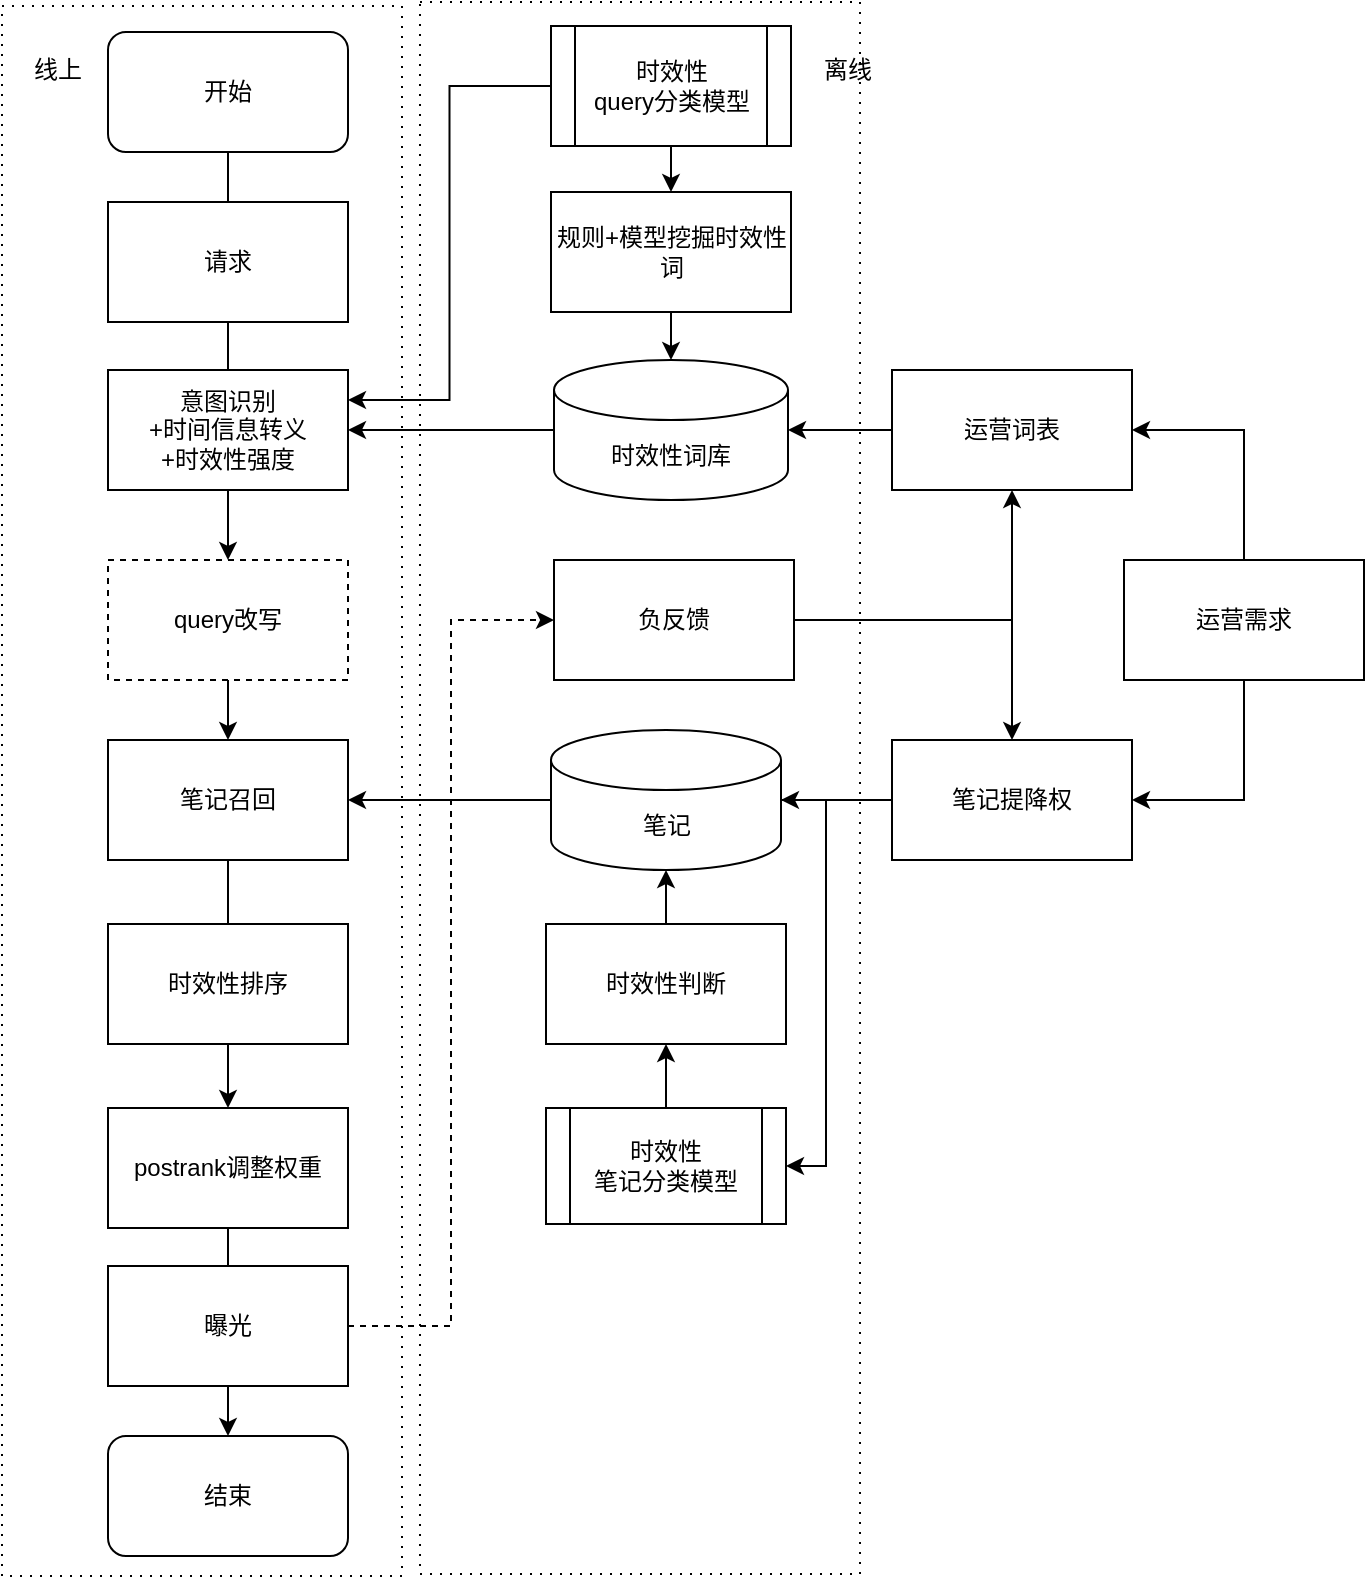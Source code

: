 <mxfile version="14.8.5" type="github"><diagram id="3wP3CYW0FM_uqGQw4saJ" name="Page-1"><mxGraphModel dx="1309" dy="614" grid="0" gridSize="10" guides="1" tooltips="1" connect="1" arrows="1" fold="1" page="1" pageScale="1" pageWidth="827" pageHeight="1169" math="0" shadow="0"><root><mxCell id="0"/><mxCell id="1" parent="0"/><mxCell id="k7d0v9CwgHbeBsW23cDr-24" value="" style="rounded=0;whiteSpace=wrap;html=1;dashed=1;dashPattern=1 4;" parent="1" vertex="1"><mxGeometry x="86" y="170" width="200" height="785" as="geometry"/></mxCell><mxCell id="k7d0v9CwgHbeBsW23cDr-23" value="" style="rounded=0;whiteSpace=wrap;html=1;dashed=1;dashPattern=1 4;" parent="1" vertex="1"><mxGeometry x="295" y="168" width="220" height="786" as="geometry"/></mxCell><mxCell id="k7d0v9CwgHbeBsW23cDr-27" style="edgeStyle=orthogonalEdgeStyle;rounded=0;orthogonalLoop=1;jettySize=auto;html=1;exitX=0.5;exitY=1;exitDx=0;exitDy=0;startArrow=none;entryX=0.5;entryY=0;entryDx=0;entryDy=0;" parent="1" source="NNDnJ0k0iW4ZeDAFmxqK-1" target="k7d0v9CwgHbeBsW23cDr-14" edge="1"><mxGeometry relative="1" as="geometry"><mxPoint x="-25" y="481" as="targetPoint"/></mxGeometry></mxCell><mxCell id="k7d0v9CwgHbeBsW23cDr-1" value="开始" style="rounded=1;whiteSpace=wrap;html=1;" parent="1" vertex="1"><mxGeometry x="139" y="183" width="120" height="60" as="geometry"/></mxCell><mxCell id="NNDnJ0k0iW4ZeDAFmxqK-33" style="edgeStyle=orthogonalEdgeStyle;rounded=0;orthogonalLoop=1;jettySize=auto;html=1;exitX=0.5;exitY=1;exitDx=0;exitDy=0;entryX=0.5;entryY=0;entryDx=0;entryDy=0;entryPerimeter=0;" edge="1" parent="1" source="k7d0v9CwgHbeBsW23cDr-2" target="k7d0v9CwgHbeBsW23cDr-3"><mxGeometry relative="1" as="geometry"/></mxCell><mxCell id="k7d0v9CwgHbeBsW23cDr-2" value="规则+模型挖掘时效性词" style="rounded=0;whiteSpace=wrap;html=1;" parent="1" vertex="1"><mxGeometry x="360.5" y="263" width="120" height="60" as="geometry"/></mxCell><mxCell id="NNDnJ0k0iW4ZeDAFmxqK-27" style="edgeStyle=orthogonalEdgeStyle;rounded=0;orthogonalLoop=1;jettySize=auto;html=1;entryX=1;entryY=0.5;entryDx=0;entryDy=0;" edge="1" parent="1" source="k7d0v9CwgHbeBsW23cDr-3" target="NNDnJ0k0iW4ZeDAFmxqK-1"><mxGeometry relative="1" as="geometry"/></mxCell><mxCell id="k7d0v9CwgHbeBsW23cDr-3" value="时效性词库" style="shape=cylinder3;whiteSpace=wrap;html=1;boundedLbl=1;backgroundOutline=1;size=15;" parent="1" vertex="1"><mxGeometry x="362" y="347" width="117" height="70" as="geometry"/></mxCell><mxCell id="k7d0v9CwgHbeBsW23cDr-20" style="edgeStyle=orthogonalEdgeStyle;rounded=0;orthogonalLoop=1;jettySize=auto;html=1;entryX=0.5;entryY=0;entryDx=0;entryDy=0;" parent="1" source="k7d0v9CwgHbeBsW23cDr-14" target="k7d0v9CwgHbeBsW23cDr-15" edge="1"><mxGeometry relative="1" as="geometry"/></mxCell><mxCell id="k7d0v9CwgHbeBsW23cDr-14" value="query改写" style="rounded=0;whiteSpace=wrap;html=1;dashed=1" parent="1" vertex="1"><mxGeometry x="139" y="447" width="120" height="60" as="geometry"/></mxCell><mxCell id="k7d0v9CwgHbeBsW23cDr-21" style="edgeStyle=orthogonalEdgeStyle;rounded=0;orthogonalLoop=1;jettySize=auto;html=1;exitX=0.5;exitY=1;exitDx=0;exitDy=0;entryX=0.5;entryY=0;entryDx=0;entryDy=0;startArrow=none;" parent="1" source="NNDnJ0k0iW4ZeDAFmxqK-16" target="k7d0v9CwgHbeBsW23cDr-16" edge="1"><mxGeometry relative="1" as="geometry"/></mxCell><mxCell id="k7d0v9CwgHbeBsW23cDr-15" value="&lt;span&gt;笔记召回&lt;/span&gt;" style="rounded=0;whiteSpace=wrap;html=1;" parent="1" vertex="1"><mxGeometry x="139" y="537" width="120" height="60" as="geometry"/></mxCell><mxCell id="k7d0v9CwgHbeBsW23cDr-22" style="edgeStyle=orthogonalEdgeStyle;rounded=0;orthogonalLoop=1;jettySize=auto;html=1;exitX=0.5;exitY=1;exitDx=0;exitDy=0;entryX=0.5;entryY=0;entryDx=0;entryDy=0;startArrow=none;" parent="1" source="NNDnJ0k0iW4ZeDAFmxqK-47" target="k7d0v9CwgHbeBsW23cDr-17" edge="1"><mxGeometry relative="1" as="geometry"/></mxCell><mxCell id="k7d0v9CwgHbeBsW23cDr-16" value="postrank调整权重" style="rounded=0;whiteSpace=wrap;html=1;" parent="1" vertex="1"><mxGeometry x="139" y="721" width="120" height="60" as="geometry"/></mxCell><mxCell id="k7d0v9CwgHbeBsW23cDr-17" value="结束" style="rounded=1;whiteSpace=wrap;html=1;" parent="1" vertex="1"><mxGeometry x="139" y="885" width="120" height="60" as="geometry"/></mxCell><mxCell id="NNDnJ0k0iW4ZeDAFmxqK-42" style="edgeStyle=orthogonalEdgeStyle;rounded=0;orthogonalLoop=1;jettySize=auto;html=1;entryX=1;entryY=0.5;entryDx=0;entryDy=0;entryPerimeter=0;" edge="1" parent="1" source="k7d0v9CwgHbeBsW23cDr-33" target="k7d0v9CwgHbeBsW23cDr-3"><mxGeometry relative="1" as="geometry"/></mxCell><mxCell id="k7d0v9CwgHbeBsW23cDr-33" value="运营词表" style="rounded=0;whiteSpace=wrap;html=1;" parent="1" vertex="1"><mxGeometry x="531" y="352" width="120" height="60" as="geometry"/></mxCell><mxCell id="NNDnJ0k0iW4ZeDAFmxqK-1" value="意图识别&lt;br&gt;+时间信息转义&lt;br&gt;+时效性强度" style="rounded=0;whiteSpace=wrap;html=1;" vertex="1" parent="1"><mxGeometry x="139" y="352" width="120" height="60" as="geometry"/></mxCell><mxCell id="NNDnJ0k0iW4ZeDAFmxqK-2" value="" style="edgeStyle=orthogonalEdgeStyle;rounded=0;orthogonalLoop=1;jettySize=auto;html=1;exitX=0.5;exitY=1;exitDx=0;exitDy=0;entryX=0.5;entryY=0;entryDx=0;entryDy=0;endArrow=none;startArrow=none;" edge="1" parent="1" source="NNDnJ0k0iW4ZeDAFmxqK-53" target="NNDnJ0k0iW4ZeDAFmxqK-1"><mxGeometry relative="1" as="geometry"><mxPoint x="199" y="326" as="sourcePoint"/><mxPoint x="199" y="421" as="targetPoint"/></mxGeometry></mxCell><mxCell id="NNDnJ0k0iW4ZeDAFmxqK-34" style="edgeStyle=orthogonalEdgeStyle;rounded=0;orthogonalLoop=1;jettySize=auto;html=1;exitX=0;exitY=0.5;exitDx=0;exitDy=0;exitPerimeter=0;" edge="1" parent="1" source="NNDnJ0k0iW4ZeDAFmxqK-3" target="k7d0v9CwgHbeBsW23cDr-15"><mxGeometry relative="1" as="geometry"/></mxCell><mxCell id="NNDnJ0k0iW4ZeDAFmxqK-37" style="edgeStyle=orthogonalEdgeStyle;rounded=0;orthogonalLoop=1;jettySize=auto;html=1;exitX=1;exitY=0.5;exitDx=0;exitDy=0;exitPerimeter=0;entryX=1;entryY=0.5;entryDx=0;entryDy=0;" edge="1" parent="1" source="NNDnJ0k0iW4ZeDAFmxqK-3" target="NNDnJ0k0iW4ZeDAFmxqK-19"><mxGeometry relative="1" as="geometry"/></mxCell><mxCell id="NNDnJ0k0iW4ZeDAFmxqK-3" value="笔记" style="shape=cylinder3;whiteSpace=wrap;html=1;boundedLbl=1;backgroundOutline=1;size=15;" vertex="1" parent="1"><mxGeometry x="360.5" y="532" width="115" height="70" as="geometry"/></mxCell><mxCell id="NNDnJ0k0iW4ZeDAFmxqK-35" style="edgeStyle=orthogonalEdgeStyle;rounded=0;orthogonalLoop=1;jettySize=auto;html=1;exitX=0.5;exitY=0;exitDx=0;exitDy=0;entryX=0.5;entryY=1;entryDx=0;entryDy=0;entryPerimeter=0;" edge="1" parent="1" source="NNDnJ0k0iW4ZeDAFmxqK-4" target="NNDnJ0k0iW4ZeDAFmxqK-3"><mxGeometry relative="1" as="geometry"/></mxCell><mxCell id="NNDnJ0k0iW4ZeDAFmxqK-4" value="时效性判断" style="rounded=0;whiteSpace=wrap;html=1;" vertex="1" parent="1"><mxGeometry x="358" y="629" width="120" height="60" as="geometry"/></mxCell><mxCell id="NNDnJ0k0iW4ZeDAFmxqK-51" style="edgeStyle=orthogonalEdgeStyle;rounded=0;orthogonalLoop=1;jettySize=auto;html=1;entryX=0.5;entryY=0;entryDx=0;entryDy=0;" edge="1" parent="1" source="NNDnJ0k0iW4ZeDAFmxqK-7" target="k7d0v9CwgHbeBsW23cDr-2"><mxGeometry relative="1" as="geometry"/></mxCell><mxCell id="NNDnJ0k0iW4ZeDAFmxqK-52" style="edgeStyle=orthogonalEdgeStyle;rounded=0;orthogonalLoop=1;jettySize=auto;html=1;entryX=1;entryY=0.25;entryDx=0;entryDy=0;" edge="1" parent="1" source="NNDnJ0k0iW4ZeDAFmxqK-7" target="NNDnJ0k0iW4ZeDAFmxqK-1"><mxGeometry relative="1" as="geometry"/></mxCell><mxCell id="NNDnJ0k0iW4ZeDAFmxqK-7" value="时效性&lt;br&gt;query分类模型" style="shape=process;whiteSpace=wrap;html=1;backgroundOutline=1;" vertex="1" parent="1"><mxGeometry x="360.5" y="180" width="120" height="60" as="geometry"/></mxCell><mxCell id="NNDnJ0k0iW4ZeDAFmxqK-16" value="时效性排序" style="rounded=0;whiteSpace=wrap;html=1;" vertex="1" parent="1"><mxGeometry x="139" y="629" width="120" height="60" as="geometry"/></mxCell><mxCell id="NNDnJ0k0iW4ZeDAFmxqK-17" value="" style="edgeStyle=orthogonalEdgeStyle;rounded=0;orthogonalLoop=1;jettySize=auto;html=1;exitX=0.5;exitY=1;exitDx=0;exitDy=0;entryX=0.5;entryY=0;entryDx=0;entryDy=0;endArrow=none;" edge="1" parent="1" source="k7d0v9CwgHbeBsW23cDr-15" target="NNDnJ0k0iW4ZeDAFmxqK-16"><mxGeometry relative="1" as="geometry"><mxPoint x="199" y="597" as="sourcePoint"/><mxPoint x="199" y="721" as="targetPoint"/></mxGeometry></mxCell><mxCell id="NNDnJ0k0iW4ZeDAFmxqK-36" style="edgeStyle=orthogonalEdgeStyle;rounded=0;orthogonalLoop=1;jettySize=auto;html=1;exitX=0.5;exitY=0;exitDx=0;exitDy=0;entryX=0.5;entryY=1;entryDx=0;entryDy=0;" edge="1" parent="1" source="NNDnJ0k0iW4ZeDAFmxqK-19" target="NNDnJ0k0iW4ZeDAFmxqK-4"><mxGeometry relative="1" as="geometry"/></mxCell><mxCell id="NNDnJ0k0iW4ZeDAFmxqK-19" value="时效性&lt;br&gt;笔记分类模型" style="shape=process;whiteSpace=wrap;html=1;backgroundOutline=1;" vertex="1" parent="1"><mxGeometry x="358" y="721" width="120" height="58" as="geometry"/></mxCell><mxCell id="NNDnJ0k0iW4ZeDAFmxqK-44" style="edgeStyle=orthogonalEdgeStyle;rounded=0;orthogonalLoop=1;jettySize=auto;html=1;entryX=1;entryY=0.5;entryDx=0;entryDy=0;entryPerimeter=0;" edge="1" parent="1" source="NNDnJ0k0iW4ZeDAFmxqK-24" target="NNDnJ0k0iW4ZeDAFmxqK-3"><mxGeometry relative="1" as="geometry"/></mxCell><mxCell id="NNDnJ0k0iW4ZeDAFmxqK-24" value="笔记提降权" style="rounded=0;whiteSpace=wrap;html=1;" vertex="1" parent="1"><mxGeometry x="531" y="537" width="120" height="60" as="geometry"/></mxCell><mxCell id="NNDnJ0k0iW4ZeDAFmxqK-41" style="edgeStyle=orthogonalEdgeStyle;rounded=0;orthogonalLoop=1;jettySize=auto;html=1;exitX=1;exitY=0.5;exitDx=0;exitDy=0;entryX=0.5;entryY=1;entryDx=0;entryDy=0;" edge="1" parent="1" source="NNDnJ0k0iW4ZeDAFmxqK-38" target="k7d0v9CwgHbeBsW23cDr-33"><mxGeometry relative="1" as="geometry"/></mxCell><mxCell id="NNDnJ0k0iW4ZeDAFmxqK-43" style="edgeStyle=orthogonalEdgeStyle;rounded=0;orthogonalLoop=1;jettySize=auto;html=1;entryX=0.5;entryY=0;entryDx=0;entryDy=0;" edge="1" parent="1" source="NNDnJ0k0iW4ZeDAFmxqK-38" target="NNDnJ0k0iW4ZeDAFmxqK-24"><mxGeometry relative="1" as="geometry"/></mxCell><mxCell id="NNDnJ0k0iW4ZeDAFmxqK-38" value="负反馈" style="rounded=0;whiteSpace=wrap;html=1;" vertex="1" parent="1"><mxGeometry x="362" y="447" width="120" height="60" as="geometry"/></mxCell><mxCell id="NNDnJ0k0iW4ZeDAFmxqK-49" style="edgeStyle=orthogonalEdgeStyle;rounded=0;orthogonalLoop=1;jettySize=auto;html=1;entryX=0;entryY=0.5;entryDx=0;entryDy=0;dashed=1" edge="1" parent="1" source="NNDnJ0k0iW4ZeDAFmxqK-47" target="NNDnJ0k0iW4ZeDAFmxqK-38"><mxGeometry relative="1" as="geometry"/></mxCell><mxCell id="NNDnJ0k0iW4ZeDAFmxqK-47" value="曝光" style="rounded=0;whiteSpace=wrap;html=1;" vertex="1" parent="1"><mxGeometry x="139" y="800" width="120" height="60" as="geometry"/></mxCell><mxCell id="NNDnJ0k0iW4ZeDAFmxqK-48" value="" style="edgeStyle=orthogonalEdgeStyle;rounded=0;orthogonalLoop=1;jettySize=auto;html=1;exitX=0.5;exitY=1;exitDx=0;exitDy=0;entryX=0.5;entryY=0;entryDx=0;entryDy=0;endArrow=none;" edge="1" parent="1" source="k7d0v9CwgHbeBsW23cDr-16" target="NNDnJ0k0iW4ZeDAFmxqK-47"><mxGeometry relative="1" as="geometry"><mxPoint x="199" y="781" as="sourcePoint"/><mxPoint x="199" y="885" as="targetPoint"/></mxGeometry></mxCell><mxCell id="NNDnJ0k0iW4ZeDAFmxqK-53" value="请求" style="rounded=0;whiteSpace=wrap;html=1;" vertex="1" parent="1"><mxGeometry x="139" y="268" width="120" height="60" as="geometry"/></mxCell><mxCell id="NNDnJ0k0iW4ZeDAFmxqK-54" value="" style="edgeStyle=orthogonalEdgeStyle;rounded=0;orthogonalLoop=1;jettySize=auto;html=1;exitX=0.5;exitY=1;exitDx=0;exitDy=0;entryX=0.5;entryY=0;entryDx=0;entryDy=0;endArrow=none;" edge="1" parent="1" source="k7d0v9CwgHbeBsW23cDr-1" target="NNDnJ0k0iW4ZeDAFmxqK-53"><mxGeometry relative="1" as="geometry"><mxPoint x="199" y="243" as="sourcePoint"/><mxPoint x="199" y="352" as="targetPoint"/></mxGeometry></mxCell><mxCell id="NNDnJ0k0iW4ZeDAFmxqK-55" value="线上" style="text;html=1;strokeColor=none;fillColor=none;align=center;verticalAlign=middle;whiteSpace=wrap;rounded=0;" vertex="1" parent="1"><mxGeometry x="94" y="192" width="40" height="20" as="geometry"/></mxCell><mxCell id="NNDnJ0k0iW4ZeDAFmxqK-56" value="离线" style="text;html=1;strokeColor=none;fillColor=none;align=center;verticalAlign=middle;whiteSpace=wrap;rounded=0;" vertex="1" parent="1"><mxGeometry x="489" y="192" width="40" height="20" as="geometry"/></mxCell><mxCell id="NNDnJ0k0iW4ZeDAFmxqK-61" style="edgeStyle=orthogonalEdgeStyle;rounded=0;orthogonalLoop=1;jettySize=auto;html=1;exitX=0.5;exitY=0;exitDx=0;exitDy=0;entryX=1;entryY=0.5;entryDx=0;entryDy=0;" edge="1" parent="1" source="NNDnJ0k0iW4ZeDAFmxqK-57" target="k7d0v9CwgHbeBsW23cDr-33"><mxGeometry relative="1" as="geometry"/></mxCell><mxCell id="NNDnJ0k0iW4ZeDAFmxqK-62" style="edgeStyle=orthogonalEdgeStyle;rounded=0;orthogonalLoop=1;jettySize=auto;html=1;exitX=0.5;exitY=1;exitDx=0;exitDy=0;entryX=1;entryY=0.5;entryDx=0;entryDy=0;" edge="1" parent="1" source="NNDnJ0k0iW4ZeDAFmxqK-57" target="NNDnJ0k0iW4ZeDAFmxqK-24"><mxGeometry relative="1" as="geometry"/></mxCell><mxCell id="NNDnJ0k0iW4ZeDAFmxqK-57" value="运营需求" style="rounded=0;whiteSpace=wrap;html=1;" vertex="1" parent="1"><mxGeometry x="647" y="447" width="120" height="60" as="geometry"/></mxCell></root></mxGraphModel></diagram></mxfile>